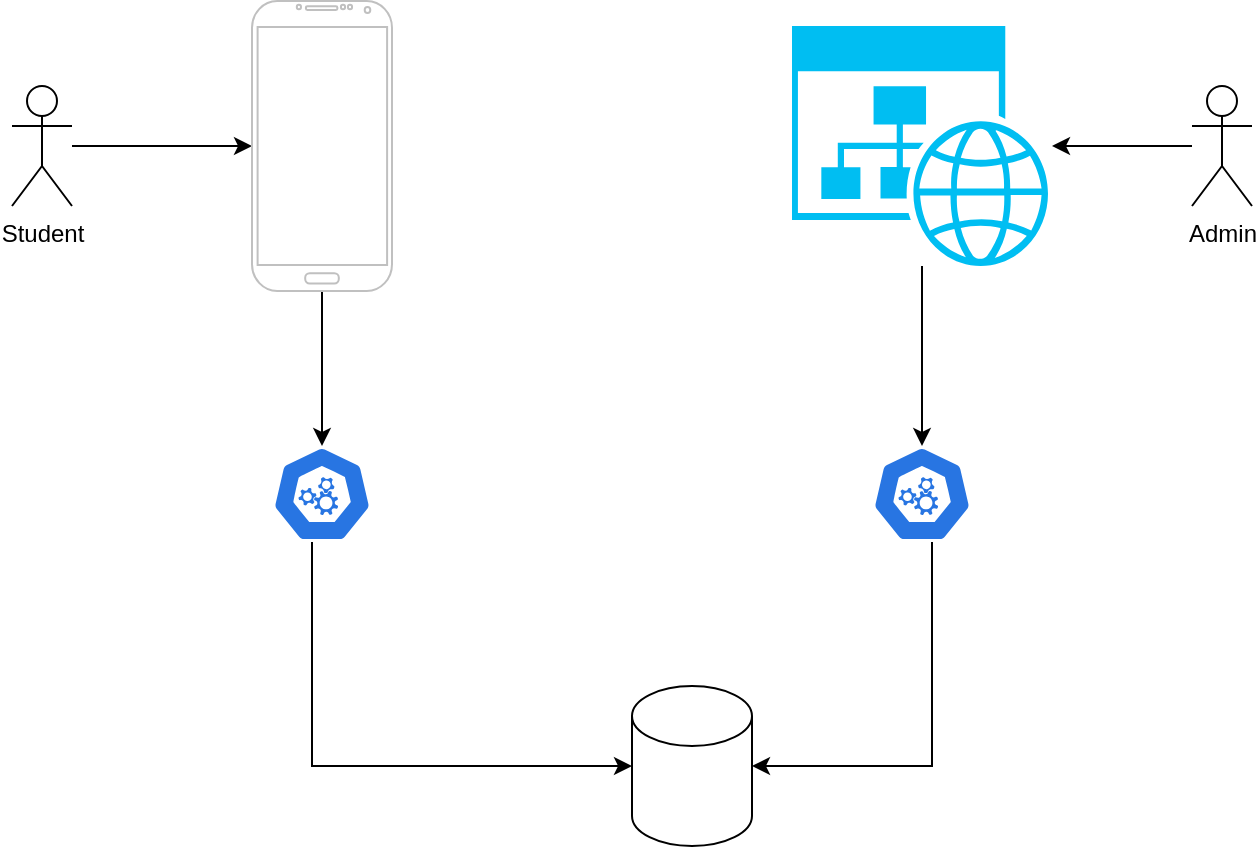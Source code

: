 <mxfile version="24.0.7" type="github">
  <diagram name="Page-1" id="5f0bae14-7c28-e335-631c-24af17079c00">
    <mxGraphModel dx="1193" dy="633" grid="1" gridSize="10" guides="1" tooltips="1" connect="1" arrows="1" fold="1" page="1" pageScale="1" pageWidth="1100" pageHeight="850" background="none" math="0" shadow="0">
      <root>
        <mxCell id="0" />
        <mxCell id="1" parent="0" />
        <mxCell id="2v8QNDamUI17Ltb39LU0-1" value="" style="shape=cylinder3;whiteSpace=wrap;html=1;boundedLbl=1;backgroundOutline=1;size=15;" vertex="1" parent="1">
          <mxGeometry x="530" y="480" width="60" height="80" as="geometry" />
        </mxCell>
        <mxCell id="2v8QNDamUI17Ltb39LU0-2" value="" style="aspect=fixed;sketch=0;html=1;dashed=0;whitespace=wrap;fillColor=#2875E2;strokeColor=#ffffff;points=[[0.005,0.63,0],[0.1,0.2,0],[0.9,0.2,0],[0.5,0,0],[0.995,0.63,0],[0.72,0.99,0],[0.5,1,0],[0.28,0.99,0]];shape=mxgraph.kubernetes.icon2;prIcon=api" vertex="1" parent="1">
          <mxGeometry x="350" y="360" width="50" height="48" as="geometry" />
        </mxCell>
        <mxCell id="2v8QNDamUI17Ltb39LU0-10" style="edgeStyle=orthogonalEdgeStyle;rounded=0;orthogonalLoop=1;jettySize=auto;html=1;entryX=1;entryY=0.5;entryDx=0;entryDy=0;entryPerimeter=0;" edge="1" parent="1" source="2v8QNDamUI17Ltb39LU0-3" target="2v8QNDamUI17Ltb39LU0-1">
          <mxGeometry relative="1" as="geometry">
            <mxPoint x="685" y="530" as="targetPoint" />
            <Array as="points">
              <mxPoint x="680" y="520" />
            </Array>
          </mxGeometry>
        </mxCell>
        <mxCell id="2v8QNDamUI17Ltb39LU0-3" value="" style="aspect=fixed;sketch=0;html=1;dashed=0;whitespace=wrap;fillColor=#2875E2;strokeColor=#ffffff;points=[[0.005,0.63,0],[0.1,0.2,0],[0.9,0.2,0],[0.5,0,0],[0.995,0.63,0],[0.72,0.99,0],[0.5,1,0],[0.28,0.99,0]];shape=mxgraph.kubernetes.icon2;prIcon=api" vertex="1" parent="1">
          <mxGeometry x="650" y="360" width="50" height="48" as="geometry" />
        </mxCell>
        <mxCell id="2v8QNDamUI17Ltb39LU0-13" value="" style="edgeStyle=orthogonalEdgeStyle;rounded=0;orthogonalLoop=1;jettySize=auto;html=1;" edge="1" parent="1" source="2v8QNDamUI17Ltb39LU0-4" target="2v8QNDamUI17Ltb39LU0-6">
          <mxGeometry relative="1" as="geometry" />
        </mxCell>
        <mxCell id="2v8QNDamUI17Ltb39LU0-4" value="Student" style="shape=umlActor;verticalLabelPosition=bottom;verticalAlign=top;html=1;outlineConnect=0;" vertex="1" parent="1">
          <mxGeometry x="220" y="180" width="30" height="60" as="geometry" />
        </mxCell>
        <mxCell id="2v8QNDamUI17Ltb39LU0-15" value="" style="edgeStyle=orthogonalEdgeStyle;rounded=0;orthogonalLoop=1;jettySize=auto;html=1;" edge="1" parent="1" source="2v8QNDamUI17Ltb39LU0-5" target="2v8QNDamUI17Ltb39LU0-7">
          <mxGeometry relative="1" as="geometry" />
        </mxCell>
        <mxCell id="2v8QNDamUI17Ltb39LU0-5" value="Admin" style="shape=umlActor;verticalLabelPosition=bottom;verticalAlign=top;html=1;outlineConnect=0;" vertex="1" parent="1">
          <mxGeometry x="810" y="180" width="30" height="60" as="geometry" />
        </mxCell>
        <mxCell id="2v8QNDamUI17Ltb39LU0-8" value="" style="edgeStyle=orthogonalEdgeStyle;rounded=0;orthogonalLoop=1;jettySize=auto;html=1;" edge="1" parent="1" source="2v8QNDamUI17Ltb39LU0-6" target="2v8QNDamUI17Ltb39LU0-2">
          <mxGeometry relative="1" as="geometry" />
        </mxCell>
        <mxCell id="2v8QNDamUI17Ltb39LU0-6" value="" style="verticalLabelPosition=bottom;verticalAlign=top;html=1;shadow=0;dashed=0;strokeWidth=1;shape=mxgraph.android.phone2;strokeColor=#c0c0c0;" vertex="1" parent="1">
          <mxGeometry x="340" y="137.5" width="70" height="145" as="geometry" />
        </mxCell>
        <mxCell id="2v8QNDamUI17Ltb39LU0-18" value="" style="edgeStyle=orthogonalEdgeStyle;rounded=0;orthogonalLoop=1;jettySize=auto;html=1;" edge="1" parent="1" source="2v8QNDamUI17Ltb39LU0-7" target="2v8QNDamUI17Ltb39LU0-3">
          <mxGeometry relative="1" as="geometry" />
        </mxCell>
        <mxCell id="2v8QNDamUI17Ltb39LU0-7" value="" style="verticalLabelPosition=bottom;html=1;verticalAlign=top;align=center;strokeColor=none;fillColor=#00BEF2;shape=mxgraph.azure.website_generic;pointerEvents=1;" vertex="1" parent="1">
          <mxGeometry x="610" y="150" width="130" height="120" as="geometry" />
        </mxCell>
        <mxCell id="2v8QNDamUI17Ltb39LU0-9" style="edgeStyle=orthogonalEdgeStyle;rounded=0;orthogonalLoop=1;jettySize=auto;html=1;entryX=0;entryY=0.5;entryDx=0;entryDy=0;entryPerimeter=0;" edge="1" parent="1" source="2v8QNDamUI17Ltb39LU0-2" target="2v8QNDamUI17Ltb39LU0-1">
          <mxGeometry relative="1" as="geometry">
            <Array as="points">
              <mxPoint x="370" y="520" />
            </Array>
          </mxGeometry>
        </mxCell>
      </root>
    </mxGraphModel>
  </diagram>
</mxfile>

